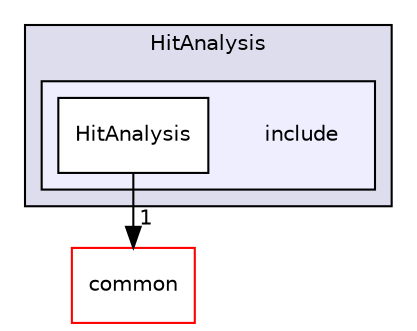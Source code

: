 digraph "/home/travis/build/AliceO2Group/AliceO2/Detectors/ITSMFT/test/HitAnalysis/include" {
  bgcolor=transparent;
  compound=true
  node [ fontsize="10", fontname="Helvetica"];
  edge [ labelfontsize="10", labelfontname="Helvetica"];
  subgraph clusterdir_04efe6227c275c48803e66c564837fd2 {
    graph [ bgcolor="#ddddee", pencolor="black", label="HitAnalysis" fontname="Helvetica", fontsize="10", URL="dir_04efe6227c275c48803e66c564837fd2.html"]
  subgraph clusterdir_f56d42fd1d5597c5f10899e2242a3670 {
    graph [ bgcolor="#eeeeff", pencolor="black", label="" URL="dir_f56d42fd1d5597c5f10899e2242a3670.html"];
    dir_f56d42fd1d5597c5f10899e2242a3670 [shape=plaintext label="include"];
    dir_8b8e3e487bb8619b295d830f37a233b8 [shape=box label="HitAnalysis" color="black" fillcolor="white" style="filled" URL="dir_8b8e3e487bb8619b295d830f37a233b8.html"];
  }
  }
  dir_85bf31a2e8d306e7598ffcb73f8df6bf [shape=box label="common" color="red" URL="dir_85bf31a2e8d306e7598ffcb73f8df6bf.html"];
  dir_8b8e3e487bb8619b295d830f37a233b8->dir_85bf31a2e8d306e7598ffcb73f8df6bf [headlabel="1", labeldistance=1.5 headhref="dir_000334_000224.html"];
}
